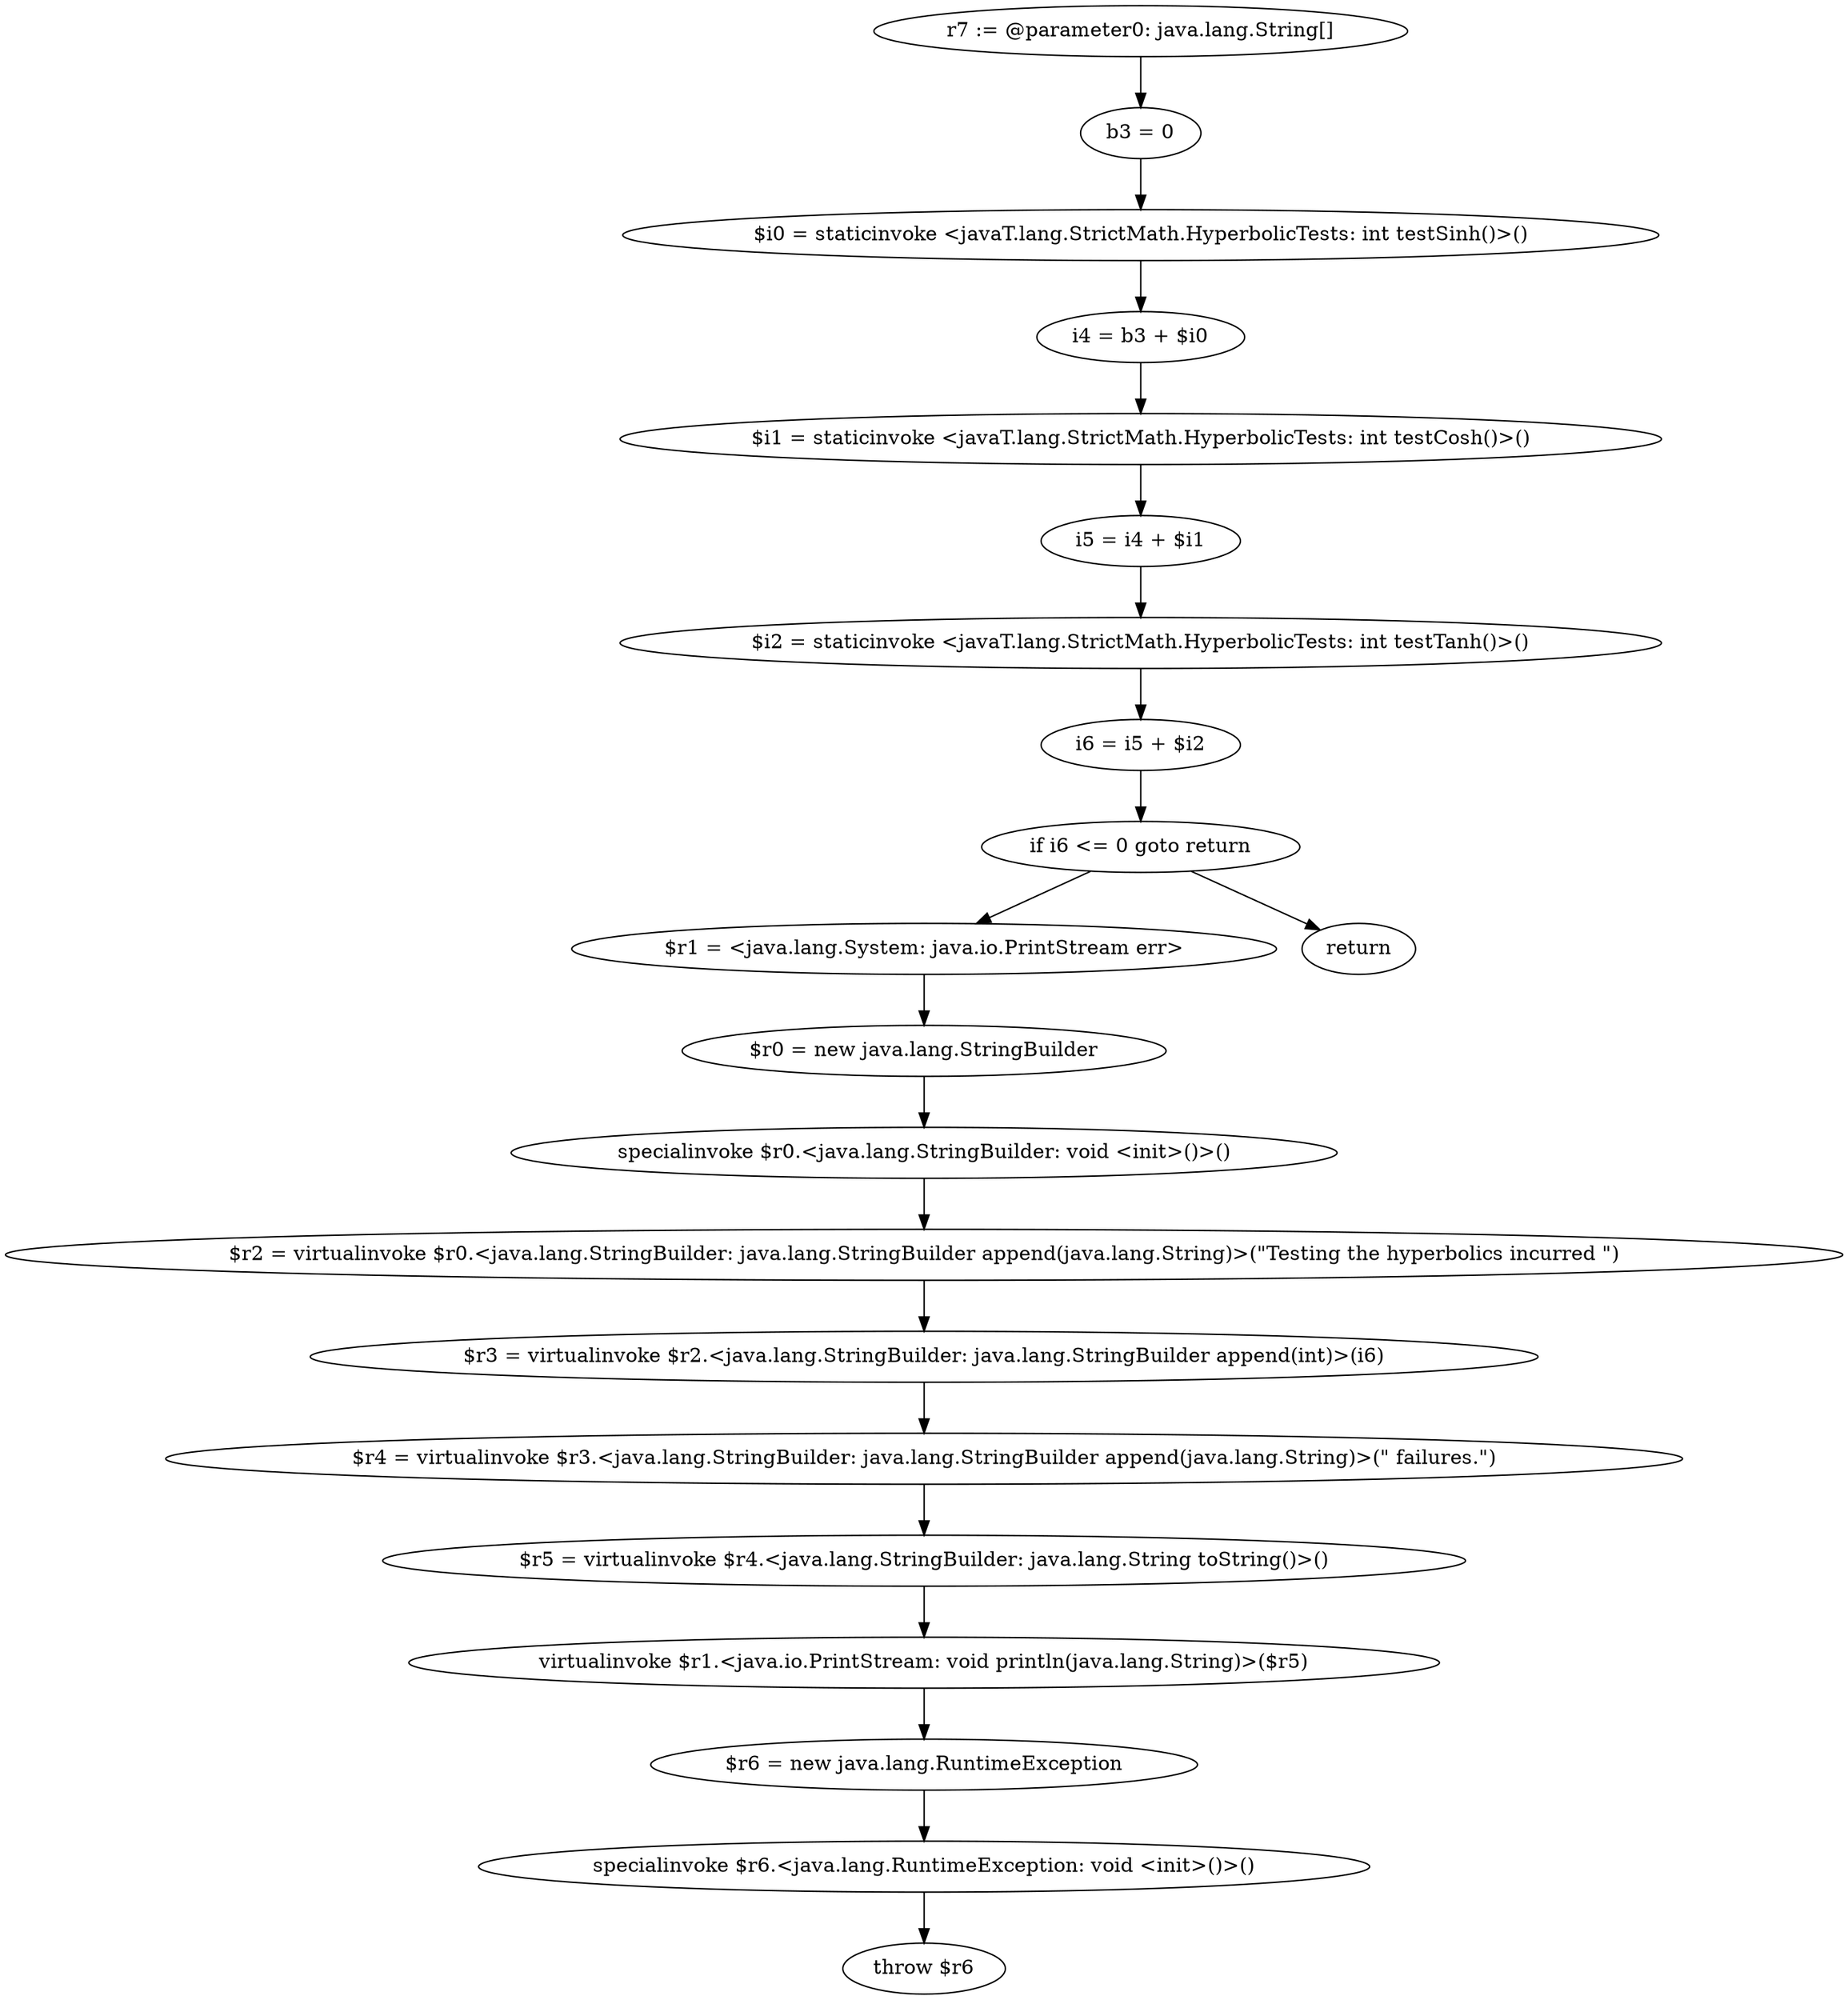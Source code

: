 digraph "unitGraph" {
    "r7 := @parameter0: java.lang.String[]"
    "b3 = 0"
    "$i0 = staticinvoke <javaT.lang.StrictMath.HyperbolicTests: int testSinh()>()"
    "i4 = b3 + $i0"
    "$i1 = staticinvoke <javaT.lang.StrictMath.HyperbolicTests: int testCosh()>()"
    "i5 = i4 + $i1"
    "$i2 = staticinvoke <javaT.lang.StrictMath.HyperbolicTests: int testTanh()>()"
    "i6 = i5 + $i2"
    "if i6 <= 0 goto return"
    "$r1 = <java.lang.System: java.io.PrintStream err>"
    "$r0 = new java.lang.StringBuilder"
    "specialinvoke $r0.<java.lang.StringBuilder: void <init>()>()"
    "$r2 = virtualinvoke $r0.<java.lang.StringBuilder: java.lang.StringBuilder append(java.lang.String)>(\"Testing the hyperbolics incurred \")"
    "$r3 = virtualinvoke $r2.<java.lang.StringBuilder: java.lang.StringBuilder append(int)>(i6)"
    "$r4 = virtualinvoke $r3.<java.lang.StringBuilder: java.lang.StringBuilder append(java.lang.String)>(\" failures.\")"
    "$r5 = virtualinvoke $r4.<java.lang.StringBuilder: java.lang.String toString()>()"
    "virtualinvoke $r1.<java.io.PrintStream: void println(java.lang.String)>($r5)"
    "$r6 = new java.lang.RuntimeException"
    "specialinvoke $r6.<java.lang.RuntimeException: void <init>()>()"
    "throw $r6"
    "return"
    "r7 := @parameter0: java.lang.String[]"->"b3 = 0";
    "b3 = 0"->"$i0 = staticinvoke <javaT.lang.StrictMath.HyperbolicTests: int testSinh()>()";
    "$i0 = staticinvoke <javaT.lang.StrictMath.HyperbolicTests: int testSinh()>()"->"i4 = b3 + $i0";
    "i4 = b3 + $i0"->"$i1 = staticinvoke <javaT.lang.StrictMath.HyperbolicTests: int testCosh()>()";
    "$i1 = staticinvoke <javaT.lang.StrictMath.HyperbolicTests: int testCosh()>()"->"i5 = i4 + $i1";
    "i5 = i4 + $i1"->"$i2 = staticinvoke <javaT.lang.StrictMath.HyperbolicTests: int testTanh()>()";
    "$i2 = staticinvoke <javaT.lang.StrictMath.HyperbolicTests: int testTanh()>()"->"i6 = i5 + $i2";
    "i6 = i5 + $i2"->"if i6 <= 0 goto return";
    "if i6 <= 0 goto return"->"$r1 = <java.lang.System: java.io.PrintStream err>";
    "if i6 <= 0 goto return"->"return";
    "$r1 = <java.lang.System: java.io.PrintStream err>"->"$r0 = new java.lang.StringBuilder";
    "$r0 = new java.lang.StringBuilder"->"specialinvoke $r0.<java.lang.StringBuilder: void <init>()>()";
    "specialinvoke $r0.<java.lang.StringBuilder: void <init>()>()"->"$r2 = virtualinvoke $r0.<java.lang.StringBuilder: java.lang.StringBuilder append(java.lang.String)>(\"Testing the hyperbolics incurred \")";
    "$r2 = virtualinvoke $r0.<java.lang.StringBuilder: java.lang.StringBuilder append(java.lang.String)>(\"Testing the hyperbolics incurred \")"->"$r3 = virtualinvoke $r2.<java.lang.StringBuilder: java.lang.StringBuilder append(int)>(i6)";
    "$r3 = virtualinvoke $r2.<java.lang.StringBuilder: java.lang.StringBuilder append(int)>(i6)"->"$r4 = virtualinvoke $r3.<java.lang.StringBuilder: java.lang.StringBuilder append(java.lang.String)>(\" failures.\")";
    "$r4 = virtualinvoke $r3.<java.lang.StringBuilder: java.lang.StringBuilder append(java.lang.String)>(\" failures.\")"->"$r5 = virtualinvoke $r4.<java.lang.StringBuilder: java.lang.String toString()>()";
    "$r5 = virtualinvoke $r4.<java.lang.StringBuilder: java.lang.String toString()>()"->"virtualinvoke $r1.<java.io.PrintStream: void println(java.lang.String)>($r5)";
    "virtualinvoke $r1.<java.io.PrintStream: void println(java.lang.String)>($r5)"->"$r6 = new java.lang.RuntimeException";
    "$r6 = new java.lang.RuntimeException"->"specialinvoke $r6.<java.lang.RuntimeException: void <init>()>()";
    "specialinvoke $r6.<java.lang.RuntimeException: void <init>()>()"->"throw $r6";
}
